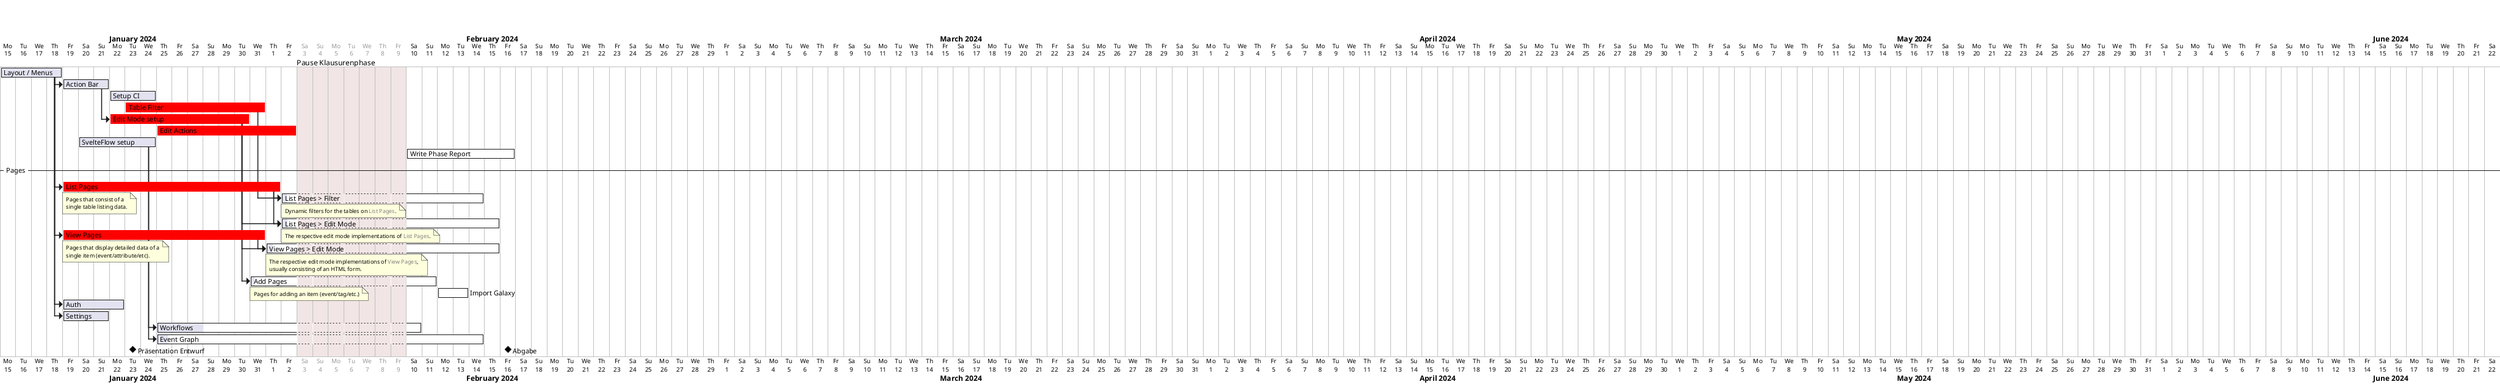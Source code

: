 @startgantt implementation_plan
printscale daily zoom 1.6

header Modern MISP Frontend
title Implementierungsphase
footer last rendered %date("YYYY-MM-dd HH:mm' UTC'")

today is colored in lightblue

[Layout / Menus] requires 4 days
[Action Bar] requires 3 days
[Setup CI] requires 3 days and is 100% complete
[Table Filter] requires 9 days and is 100% complete and is colored in red
[Edit Mode setup] requires 9 days and is 100% complete and is colored in red
[Edit Actions] requires 9 days and is 100% complete and is colored in red
[SvelteFlow setup] requires 5 days and is 100% complete
[Write Phase Report] requires 7 days and is 0% complete
-- Pages --
[List Pages] requires 14 days and is 100% complete and is colored in red
note bottom
    Pages that consist of a
    single table listing data.
end note
[List Pages > Filter] requires 6 days and is 5% complete
note bottom
    Dynamic filters for the tables on <color:gray>List Pages</color>.
end note
[List Pages > Edit Mode] requires 7 days and is 5% complete
note bottom
    The respective edit mode implementations of <color:gray>List Pages</color>.
end note
[View Pages] requires 13 days and is 100% complete and is colored in red
note bottom
    Pages that display detailed data of a
    single item (event/attribute/etc).
end note
[View Pages > Edit Mode] requires 8 days and is 5% complete
note bottom
    The respective edit mode implementations of <color:gray>View Pages</color>,
    usually consisting of an HTML form.
end note
[Add Pages] requires 5 days and is 5% complete
note bottom
    Pages for adding an item (event/tag/etc.)
end note
[Import Galaxy] requires 2 days and is 0% complete
[Auth] requires 4 days
[Settings] requires 3 days
[Workflows] requires 10 days and is 30% complete
[Event Graph] requires 14 days and is 5% complete

Project starts 2024-01-15
[Layout / Menus] starts at D+0
[Layout / Menus] -> [Action Bar]
[Layout / Menus] -> [List Pages]
[Layout / Menus] -> [View Pages]
[Layout / Menus] -> [Auth]
[Layout / Menus] -> [Settings]
[Präsentation Entwurf] happens at 2024-01-23
[Table Filter] starts 2024-01-23
[Setup CI] ends 2024-01-24
[Edit Actions] starts 2024-01-25
[SvelteFlow setup] ends 2024-01-24
[Action Bar] -> [Edit Mode setup]
[Edit Mode setup] -> [Add Pages]
[Table Filter] -> [List Pages > Filter]
[List Pages] -> [List Pages > Filter]
[List Pages] -> [List Pages > Edit Mode]
[Edit Mode setup] -> [List Pages > Edit Mode]
[List Pages > Edit Mode] starts 2024-02-02
[Edit Mode setup] -> [View Pages > Edit Mode]
[View Pages] -> [View Pages > Edit Mode]
[SvelteFlow setup] -> [Workflows]
[SvelteFlow setup] -> [Event Graph]
2024-02-03 to 2024-02-09 is closed and are named [Pause Klausurenphase]
[Import Galaxy] ends 2024-02-13
[Write Phase Report] ends at 2024-02-16
[Abgabe] happens at 2024-02-16


' [List Pages > Filter] displays on same row as [List Pages]
[Präsentation Entwurf] displays on same row as [Abgabe]
@endgantt
